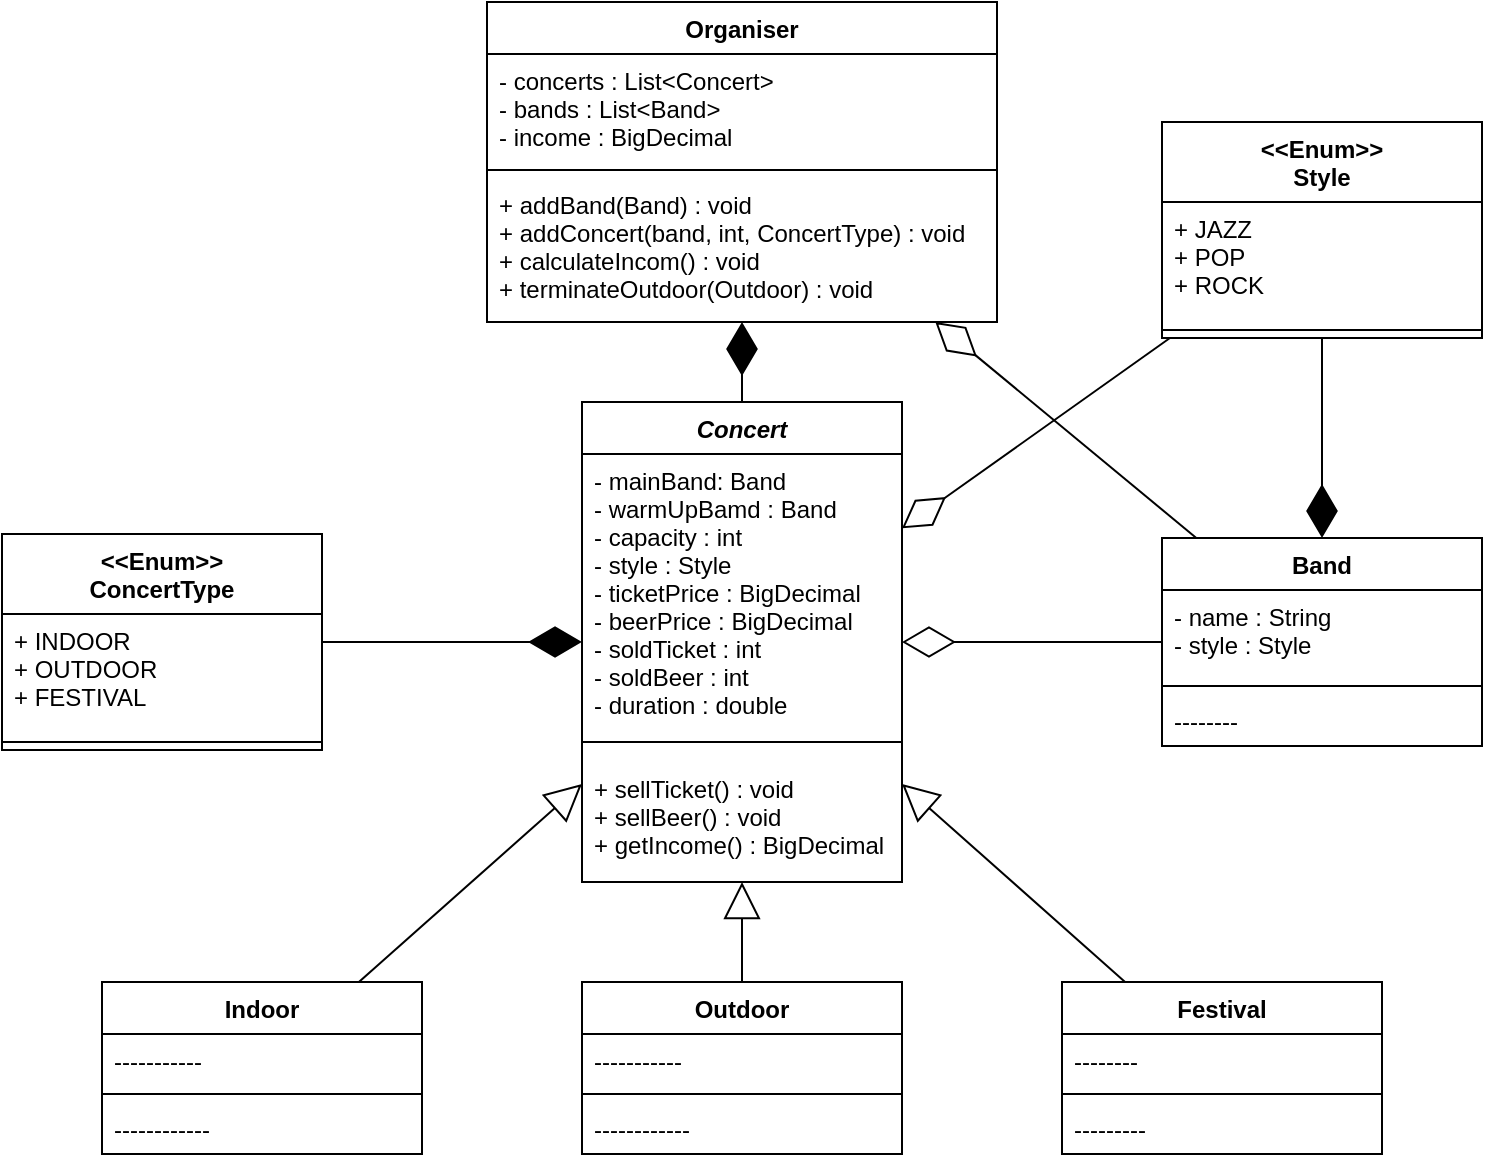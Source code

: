 <mxfile version="17.4.6" type="github">
  <diagram id="7UcuaprX5ksXwtgCeK8K" name="Page-1">
    <mxGraphModel dx="1350" dy="1864" grid="1" gridSize="10" guides="1" tooltips="1" connect="1" arrows="1" fold="1" page="1" pageScale="1" pageWidth="850" pageHeight="1100" math="0" shadow="0">
      <root>
        <mxCell id="0" />
        <mxCell id="1" parent="0" />
        <mxCell id="3nwZLt_dr9k0LihJyEEM-1" value="Organiser" style="swimlane;fontStyle=1;align=center;verticalAlign=top;childLayout=stackLayout;horizontal=1;startSize=26;horizontalStack=0;resizeParent=1;resizeParentMax=0;resizeLast=0;collapsible=1;marginBottom=0;" vertex="1" parent="1">
          <mxGeometry x="272.5" y="-30" width="255" height="160" as="geometry" />
        </mxCell>
        <mxCell id="3nwZLt_dr9k0LihJyEEM-2" value="- concerts : List&lt;Concert&gt;&#xa;- bands : List&lt;Band&gt;&#xa;- income : BigDecimal&#xa;" style="text;strokeColor=none;fillColor=none;align=left;verticalAlign=top;spacingLeft=4;spacingRight=4;overflow=hidden;rotatable=0;points=[[0,0.5],[1,0.5]];portConstraint=eastwest;" vertex="1" parent="3nwZLt_dr9k0LihJyEEM-1">
          <mxGeometry y="26" width="255" height="54" as="geometry" />
        </mxCell>
        <mxCell id="3nwZLt_dr9k0LihJyEEM-3" value="" style="line;strokeWidth=1;fillColor=none;align=left;verticalAlign=middle;spacingTop=-1;spacingLeft=3;spacingRight=3;rotatable=0;labelPosition=right;points=[];portConstraint=eastwest;" vertex="1" parent="3nwZLt_dr9k0LihJyEEM-1">
          <mxGeometry y="80" width="255" height="8" as="geometry" />
        </mxCell>
        <mxCell id="3nwZLt_dr9k0LihJyEEM-4" value="+ addBand(Band) : void&#xa;+ addConcert(band, int, ConcertType) : void&#xa;+ calculateIncom() : void&#xa;+ terminateOutdoor(Outdoor) : void&#xa;" style="text;strokeColor=none;fillColor=none;align=left;verticalAlign=top;spacingLeft=4;spacingRight=4;overflow=hidden;rotatable=0;points=[[0,0.5],[1,0.5]];portConstraint=eastwest;" vertex="1" parent="3nwZLt_dr9k0LihJyEEM-1">
          <mxGeometry y="88" width="255" height="72" as="geometry" />
        </mxCell>
        <mxCell id="3nwZLt_dr9k0LihJyEEM-5" value="Concert" style="swimlane;fontStyle=3;align=center;verticalAlign=top;childLayout=stackLayout;horizontal=1;startSize=26;horizontalStack=0;resizeParent=1;resizeParentMax=0;resizeLast=0;collapsible=1;marginBottom=0;" vertex="1" parent="1">
          <mxGeometry x="320" y="170" width="160" height="240" as="geometry" />
        </mxCell>
        <mxCell id="3nwZLt_dr9k0LihJyEEM-6" value="- mainBand: Band&#xa;- warmUpBamd : Band&#xa;- capacity : int&#xa;- style : Style&#xa;- ticketPrice : BigDecimal&#xa;- beerPrice : BigDecimal&#xa;- soldTicket : int&#xa;- soldBeer : int&#xa;- duration : double&#xa;" style="text;strokeColor=none;fillColor=none;align=left;verticalAlign=top;spacingLeft=4;spacingRight=4;overflow=hidden;rotatable=0;points=[[0,0.5],[1,0.5]];portConstraint=eastwest;" vertex="1" parent="3nwZLt_dr9k0LihJyEEM-5">
          <mxGeometry y="26" width="160" height="134" as="geometry" />
        </mxCell>
        <mxCell id="3nwZLt_dr9k0LihJyEEM-7" value="" style="line;strokeWidth=1;fillColor=none;align=left;verticalAlign=middle;spacingTop=-1;spacingLeft=3;spacingRight=3;rotatable=0;labelPosition=right;points=[];portConstraint=eastwest;" vertex="1" parent="3nwZLt_dr9k0LihJyEEM-5">
          <mxGeometry y="160" width="160" height="20" as="geometry" />
        </mxCell>
        <mxCell id="3nwZLt_dr9k0LihJyEEM-8" value="+ sellTicket() : void&#xa;+ sellBeer() : void&#xa;+ getIncome() : BigDecimal&#xa;" style="text;strokeColor=none;fillColor=none;align=left;verticalAlign=top;spacingLeft=4;spacingRight=4;overflow=hidden;rotatable=0;points=[[0,0.5],[1,0.5]];portConstraint=eastwest;" vertex="1" parent="3nwZLt_dr9k0LihJyEEM-5">
          <mxGeometry y="180" width="160" height="60" as="geometry" />
        </mxCell>
        <mxCell id="3nwZLt_dr9k0LihJyEEM-9" value="" style="endArrow=diamondThin;endFill=1;endSize=24;html=1;rounded=0;exitX=0.5;exitY=0;exitDx=0;exitDy=0;" edge="1" parent="1" source="3nwZLt_dr9k0LihJyEEM-5" target="3nwZLt_dr9k0LihJyEEM-1">
          <mxGeometry width="160" relative="1" as="geometry">
            <mxPoint x="340" y="390" as="sourcePoint" />
            <mxPoint x="500" y="390" as="targetPoint" />
          </mxGeometry>
        </mxCell>
        <mxCell id="3nwZLt_dr9k0LihJyEEM-10" value="Indoor" style="swimlane;fontStyle=1;align=center;verticalAlign=top;childLayout=stackLayout;horizontal=1;startSize=26;horizontalStack=0;resizeParent=1;resizeParentMax=0;resizeLast=0;collapsible=1;marginBottom=0;" vertex="1" parent="1">
          <mxGeometry x="80" y="460" width="160" height="86" as="geometry" />
        </mxCell>
        <mxCell id="3nwZLt_dr9k0LihJyEEM-11" value="-----------" style="text;strokeColor=none;fillColor=none;align=left;verticalAlign=top;spacingLeft=4;spacingRight=4;overflow=hidden;rotatable=0;points=[[0,0.5],[1,0.5]];portConstraint=eastwest;" vertex="1" parent="3nwZLt_dr9k0LihJyEEM-10">
          <mxGeometry y="26" width="160" height="26" as="geometry" />
        </mxCell>
        <mxCell id="3nwZLt_dr9k0LihJyEEM-12" value="" style="line;strokeWidth=1;fillColor=none;align=left;verticalAlign=middle;spacingTop=-1;spacingLeft=3;spacingRight=3;rotatable=0;labelPosition=right;points=[];portConstraint=eastwest;" vertex="1" parent="3nwZLt_dr9k0LihJyEEM-10">
          <mxGeometry y="52" width="160" height="8" as="geometry" />
        </mxCell>
        <mxCell id="3nwZLt_dr9k0LihJyEEM-13" value="------------" style="text;strokeColor=none;fillColor=none;align=left;verticalAlign=top;spacingLeft=4;spacingRight=4;overflow=hidden;rotatable=0;points=[[0,0.5],[1,0.5]];portConstraint=eastwest;" vertex="1" parent="3nwZLt_dr9k0LihJyEEM-10">
          <mxGeometry y="60" width="160" height="26" as="geometry" />
        </mxCell>
        <mxCell id="3nwZLt_dr9k0LihJyEEM-14" value="Outdoor" style="swimlane;fontStyle=1;align=center;verticalAlign=top;childLayout=stackLayout;horizontal=1;startSize=26;horizontalStack=0;resizeParent=1;resizeParentMax=0;resizeLast=0;collapsible=1;marginBottom=0;" vertex="1" parent="1">
          <mxGeometry x="320" y="460" width="160" height="86" as="geometry" />
        </mxCell>
        <mxCell id="3nwZLt_dr9k0LihJyEEM-15" value="-----------" style="text;strokeColor=none;fillColor=none;align=left;verticalAlign=top;spacingLeft=4;spacingRight=4;overflow=hidden;rotatable=0;points=[[0,0.5],[1,0.5]];portConstraint=eastwest;" vertex="1" parent="3nwZLt_dr9k0LihJyEEM-14">
          <mxGeometry y="26" width="160" height="26" as="geometry" />
        </mxCell>
        <mxCell id="3nwZLt_dr9k0LihJyEEM-16" value="" style="line;strokeWidth=1;fillColor=none;align=left;verticalAlign=middle;spacingTop=-1;spacingLeft=3;spacingRight=3;rotatable=0;labelPosition=right;points=[];portConstraint=eastwest;" vertex="1" parent="3nwZLt_dr9k0LihJyEEM-14">
          <mxGeometry y="52" width="160" height="8" as="geometry" />
        </mxCell>
        <mxCell id="3nwZLt_dr9k0LihJyEEM-17" value="------------" style="text;strokeColor=none;fillColor=none;align=left;verticalAlign=top;spacingLeft=4;spacingRight=4;overflow=hidden;rotatable=0;points=[[0,0.5],[1,0.5]];portConstraint=eastwest;" vertex="1" parent="3nwZLt_dr9k0LihJyEEM-14">
          <mxGeometry y="60" width="160" height="26" as="geometry" />
        </mxCell>
        <mxCell id="3nwZLt_dr9k0LihJyEEM-18" value="Festival" style="swimlane;fontStyle=1;align=center;verticalAlign=top;childLayout=stackLayout;horizontal=1;startSize=26;horizontalStack=0;resizeParent=1;resizeParentMax=0;resizeLast=0;collapsible=1;marginBottom=0;" vertex="1" parent="1">
          <mxGeometry x="560" y="460" width="160" height="86" as="geometry" />
        </mxCell>
        <mxCell id="3nwZLt_dr9k0LihJyEEM-19" value="--------" style="text;strokeColor=none;fillColor=none;align=left;verticalAlign=top;spacingLeft=4;spacingRight=4;overflow=hidden;rotatable=0;points=[[0,0.5],[1,0.5]];portConstraint=eastwest;" vertex="1" parent="3nwZLt_dr9k0LihJyEEM-18">
          <mxGeometry y="26" width="160" height="26" as="geometry" />
        </mxCell>
        <mxCell id="3nwZLt_dr9k0LihJyEEM-20" value="" style="line;strokeWidth=1;fillColor=none;align=left;verticalAlign=middle;spacingTop=-1;spacingLeft=3;spacingRight=3;rotatable=0;labelPosition=right;points=[];portConstraint=eastwest;" vertex="1" parent="3nwZLt_dr9k0LihJyEEM-18">
          <mxGeometry y="52" width="160" height="8" as="geometry" />
        </mxCell>
        <mxCell id="3nwZLt_dr9k0LihJyEEM-21" value="---------" style="text;strokeColor=none;fillColor=none;align=left;verticalAlign=top;spacingLeft=4;spacingRight=4;overflow=hidden;rotatable=0;points=[[0,0.5],[1,0.5]];portConstraint=eastwest;" vertex="1" parent="3nwZLt_dr9k0LihJyEEM-18">
          <mxGeometry y="60" width="160" height="26" as="geometry" />
        </mxCell>
        <mxCell id="3nwZLt_dr9k0LihJyEEM-22" value="" style="endArrow=block;endSize=16;endFill=0;html=1;rounded=0;" edge="1" parent="1" source="3nwZLt_dr9k0LihJyEEM-10" target="3nwZLt_dr9k0LihJyEEM-5">
          <mxGeometry width="160" relative="1" as="geometry">
            <mxPoint x="340" y="390" as="sourcePoint" />
            <mxPoint x="500" y="390" as="targetPoint" />
          </mxGeometry>
        </mxCell>
        <mxCell id="3nwZLt_dr9k0LihJyEEM-23" value="" style="endArrow=block;endSize=16;endFill=0;html=1;rounded=0;" edge="1" parent="1" source="3nwZLt_dr9k0LihJyEEM-14" target="3nwZLt_dr9k0LihJyEEM-5">
          <mxGeometry width="160" relative="1" as="geometry">
            <mxPoint x="340" y="390" as="sourcePoint" />
            <mxPoint x="500" y="390" as="targetPoint" />
          </mxGeometry>
        </mxCell>
        <mxCell id="3nwZLt_dr9k0LihJyEEM-24" value="" style="endArrow=block;endSize=16;endFill=0;html=1;rounded=0;" edge="1" parent="1" source="3nwZLt_dr9k0LihJyEEM-18" target="3nwZLt_dr9k0LihJyEEM-5">
          <mxGeometry width="160" relative="1" as="geometry">
            <mxPoint x="340" y="390" as="sourcePoint" />
            <mxPoint x="500" y="390" as="targetPoint" />
          </mxGeometry>
        </mxCell>
        <mxCell id="3nwZLt_dr9k0LihJyEEM-25" value="Band" style="swimlane;fontStyle=1;align=center;verticalAlign=top;childLayout=stackLayout;horizontal=1;startSize=26;horizontalStack=0;resizeParent=1;resizeParentMax=0;resizeLast=0;collapsible=1;marginBottom=0;" vertex="1" parent="1">
          <mxGeometry x="610" y="238" width="160" height="104" as="geometry" />
        </mxCell>
        <mxCell id="3nwZLt_dr9k0LihJyEEM-26" value="- name : String&#xa;- style : Style&#xa;" style="text;strokeColor=none;fillColor=none;align=left;verticalAlign=top;spacingLeft=4;spacingRight=4;overflow=hidden;rotatable=0;points=[[0,0.5],[1,0.5]];portConstraint=eastwest;" vertex="1" parent="3nwZLt_dr9k0LihJyEEM-25">
          <mxGeometry y="26" width="160" height="44" as="geometry" />
        </mxCell>
        <mxCell id="3nwZLt_dr9k0LihJyEEM-27" value="" style="line;strokeWidth=1;fillColor=none;align=left;verticalAlign=middle;spacingTop=-1;spacingLeft=3;spacingRight=3;rotatable=0;labelPosition=right;points=[];portConstraint=eastwest;" vertex="1" parent="3nwZLt_dr9k0LihJyEEM-25">
          <mxGeometry y="70" width="160" height="8" as="geometry" />
        </mxCell>
        <mxCell id="3nwZLt_dr9k0LihJyEEM-28" value="--------" style="text;strokeColor=none;fillColor=none;align=left;verticalAlign=top;spacingLeft=4;spacingRight=4;overflow=hidden;rotatable=0;points=[[0,0.5],[1,0.5]];portConstraint=eastwest;" vertex="1" parent="3nwZLt_dr9k0LihJyEEM-25">
          <mxGeometry y="78" width="160" height="26" as="geometry" />
        </mxCell>
        <mxCell id="3nwZLt_dr9k0LihJyEEM-29" value="&lt;&lt;Enum&gt;&gt;&#xa;Style" style="swimlane;fontStyle=1;align=center;verticalAlign=top;childLayout=stackLayout;horizontal=1;startSize=40;horizontalStack=0;resizeParent=1;resizeParentMax=0;resizeLast=0;collapsible=1;marginBottom=0;" vertex="1" parent="1">
          <mxGeometry x="610" y="30" width="160" height="108" as="geometry" />
        </mxCell>
        <mxCell id="3nwZLt_dr9k0LihJyEEM-30" value="+ JAZZ&#xa;+ POP&#xa;+ ROCK&#xa;" style="text;strokeColor=none;fillColor=none;align=left;verticalAlign=top;spacingLeft=4;spacingRight=4;overflow=hidden;rotatable=0;points=[[0,0.5],[1,0.5]];portConstraint=eastwest;" vertex="1" parent="3nwZLt_dr9k0LihJyEEM-29">
          <mxGeometry y="40" width="160" height="60" as="geometry" />
        </mxCell>
        <mxCell id="3nwZLt_dr9k0LihJyEEM-31" value="" style="line;strokeWidth=1;fillColor=none;align=left;verticalAlign=middle;spacingTop=-1;spacingLeft=3;spacingRight=3;rotatable=0;labelPosition=right;points=[];portConstraint=eastwest;" vertex="1" parent="3nwZLt_dr9k0LihJyEEM-29">
          <mxGeometry y="100" width="160" height="8" as="geometry" />
        </mxCell>
        <mxCell id="3nwZLt_dr9k0LihJyEEM-33" value="" style="endArrow=diamondThin;endFill=1;endSize=24;html=1;rounded=0;" edge="1" parent="1" source="3nwZLt_dr9k0LihJyEEM-29" target="3nwZLt_dr9k0LihJyEEM-25">
          <mxGeometry width="160" relative="1" as="geometry">
            <mxPoint x="340" y="390" as="sourcePoint" />
            <mxPoint x="500" y="390" as="targetPoint" />
          </mxGeometry>
        </mxCell>
        <mxCell id="3nwZLt_dr9k0LihJyEEM-34" value="" style="endArrow=diamondThin;endFill=0;endSize=24;html=1;rounded=0;" edge="1" parent="1" source="3nwZLt_dr9k0LihJyEEM-25" target="3nwZLt_dr9k0LihJyEEM-5">
          <mxGeometry width="160" relative="1" as="geometry">
            <mxPoint x="340" y="390" as="sourcePoint" />
            <mxPoint x="500" y="390" as="targetPoint" />
          </mxGeometry>
        </mxCell>
        <mxCell id="3nwZLt_dr9k0LihJyEEM-35" value="" style="endArrow=diamondThin;endFill=0;endSize=24;html=1;rounded=0;" edge="1" parent="1" source="3nwZLt_dr9k0LihJyEEM-29" target="3nwZLt_dr9k0LihJyEEM-5">
          <mxGeometry width="160" relative="1" as="geometry">
            <mxPoint x="340" y="390" as="sourcePoint" />
            <mxPoint x="500" y="390" as="targetPoint" />
          </mxGeometry>
        </mxCell>
        <mxCell id="3nwZLt_dr9k0LihJyEEM-37" value="" style="endArrow=diamondThin;endFill=0;endSize=24;html=1;rounded=0;" edge="1" parent="1" source="3nwZLt_dr9k0LihJyEEM-25" target="3nwZLt_dr9k0LihJyEEM-1">
          <mxGeometry width="160" relative="1" as="geometry">
            <mxPoint x="340" y="270" as="sourcePoint" />
            <mxPoint x="500" y="270" as="targetPoint" />
          </mxGeometry>
        </mxCell>
        <mxCell id="3nwZLt_dr9k0LihJyEEM-38" value="&lt;&lt;Enum&gt;&gt;&#xa;ConcertType" style="swimlane;fontStyle=1;align=center;verticalAlign=top;childLayout=stackLayout;horizontal=1;startSize=40;horizontalStack=0;resizeParent=1;resizeParentMax=0;resizeLast=0;collapsible=1;marginBottom=0;" vertex="1" parent="1">
          <mxGeometry x="30" y="236" width="160" height="108" as="geometry" />
        </mxCell>
        <mxCell id="3nwZLt_dr9k0LihJyEEM-39" value="+ INDOOR&#xa;+ OUTDOOR&#xa;+ FESTIVAL&#xa;" style="text;strokeColor=none;fillColor=none;align=left;verticalAlign=top;spacingLeft=4;spacingRight=4;overflow=hidden;rotatable=0;points=[[0,0.5],[1,0.5]];portConstraint=eastwest;" vertex="1" parent="3nwZLt_dr9k0LihJyEEM-38">
          <mxGeometry y="40" width="160" height="60" as="geometry" />
        </mxCell>
        <mxCell id="3nwZLt_dr9k0LihJyEEM-40" value="" style="line;strokeWidth=1;fillColor=none;align=left;verticalAlign=middle;spacingTop=-1;spacingLeft=3;spacingRight=3;rotatable=0;labelPosition=right;points=[];portConstraint=eastwest;" vertex="1" parent="3nwZLt_dr9k0LihJyEEM-38">
          <mxGeometry y="100" width="160" height="8" as="geometry" />
        </mxCell>
        <mxCell id="3nwZLt_dr9k0LihJyEEM-44" value="" style="endArrow=diamondThin;endFill=1;endSize=24;html=1;rounded=0;" edge="1" parent="1" source="3nwZLt_dr9k0LihJyEEM-38" target="3nwZLt_dr9k0LihJyEEM-5">
          <mxGeometry width="160" relative="1" as="geometry">
            <mxPoint x="320" y="270" as="sourcePoint" />
            <mxPoint x="480" y="270" as="targetPoint" />
          </mxGeometry>
        </mxCell>
      </root>
    </mxGraphModel>
  </diagram>
</mxfile>
